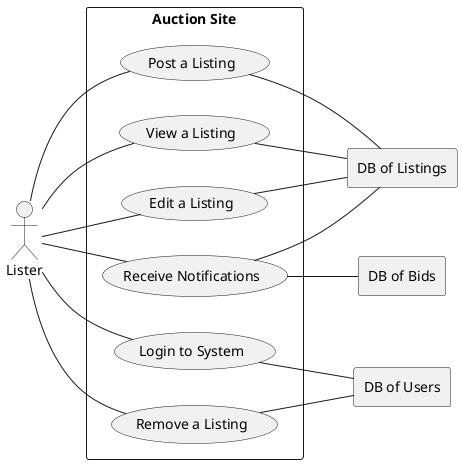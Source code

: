 @startuml ListerActorUseCase

left to right direction
actor Lister as L

rectangle "Auction Site" {
  usecase "Post a Listing" as PostListUC1
  usecase "View a Listing" as ViewListUC2
  usecase "Remove a Listing" as RemoveListUC3
  usecase "Edit a Listing" as EditListUC5
  usecase "Receive Notifications" as RxNotUC4
  usecase "Login to System" as LoginUC6
}

rectangle "DB of Users" {

}

rectangle "DB of Listings" {

}

rectangle "DB of Bids"{

}


L -- PostListUC1
L -- ViewListUC2
L -- RemoveListUC3
L -- RxNotUC4
L -- EditListUC5
L -- LoginUC6


PostListUC1 -- "DB of Listings"
ViewListUC2 -- "DB of Listings"
RemoveListUC3 -- "DB of Users"
RxNotUC4 -- "DB of Listings"
RxNotUC4 -- "DB of Bids"
EditListUC5 -- "DB of Listings"
LoginUC6 -- "DB of Users"

@enduml


